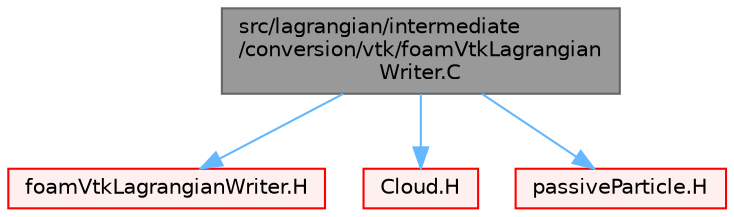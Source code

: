 digraph "src/lagrangian/intermediate/conversion/vtk/foamVtkLagrangianWriter.C"
{
 // LATEX_PDF_SIZE
  bgcolor="transparent";
  edge [fontname=Helvetica,fontsize=10,labelfontname=Helvetica,labelfontsize=10];
  node [fontname=Helvetica,fontsize=10,shape=box,height=0.2,width=0.4];
  Node1 [id="Node000001",label="src/lagrangian/intermediate\l/conversion/vtk/foamVtkLagrangian\lWriter.C",height=0.2,width=0.4,color="gray40", fillcolor="grey60", style="filled", fontcolor="black",tooltip=" "];
  Node1 -> Node2 [id="edge1_Node000001_Node000002",color="steelblue1",style="solid",tooltip=" "];
  Node2 [id="Node000002",label="foamVtkLagrangianWriter.H",height=0.2,width=0.4,color="red", fillcolor="#FFF0F0", style="filled",URL="$foamVtkLagrangianWriter_8H.html",tooltip=" "];
  Node1 -> Node353 [id="edge2_Node000001_Node000353",color="steelblue1",style="solid",tooltip=" "];
  Node353 [id="Node000353",label="Cloud.H",height=0.2,width=0.4,color="red", fillcolor="#FFF0F0", style="filled",URL="$Cloud_8H.html",tooltip=" "];
  Node1 -> Node356 [id="edge3_Node000001_Node000356",color="steelblue1",style="solid",tooltip=" "];
  Node356 [id="Node000356",label="passiveParticle.H",height=0.2,width=0.4,color="red", fillcolor="#FFF0F0", style="filled",URL="$passiveParticle_8H.html",tooltip=" "];
}
